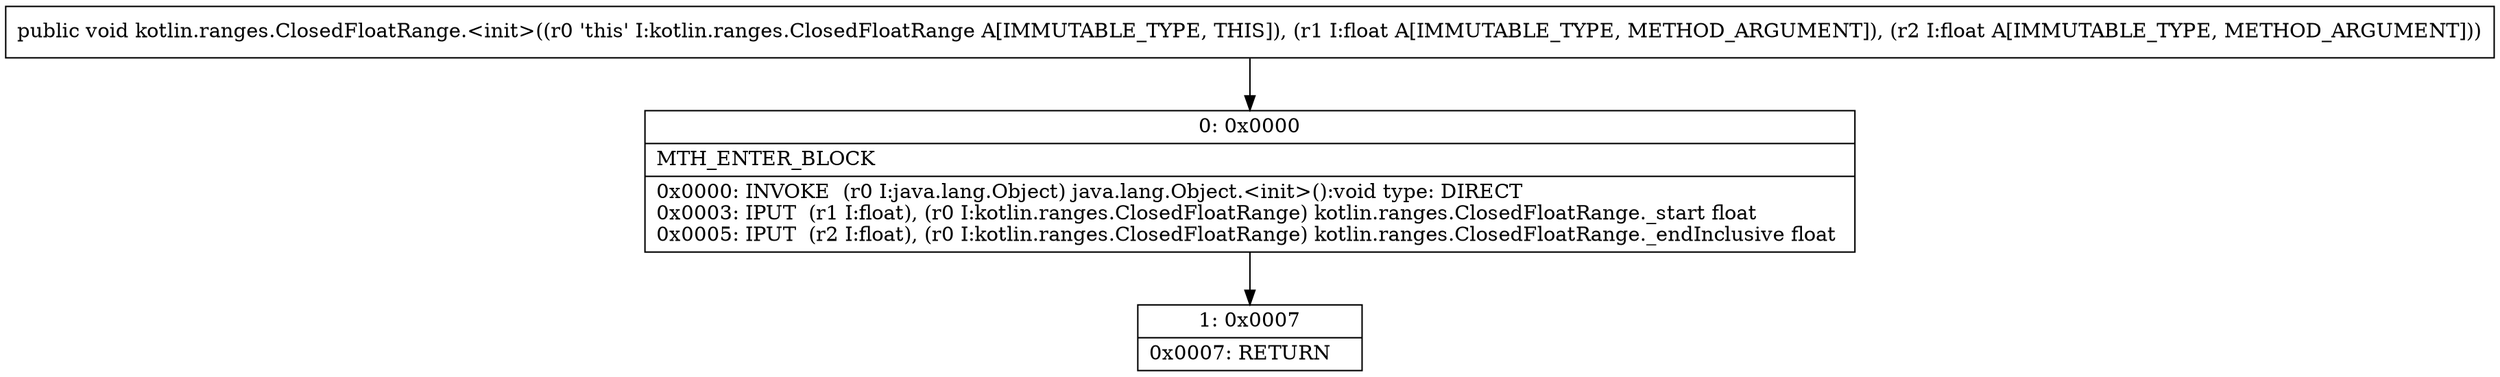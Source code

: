 digraph "CFG forkotlin.ranges.ClosedFloatRange.\<init\>(FF)V" {
Node_0 [shape=record,label="{0\:\ 0x0000|MTH_ENTER_BLOCK\l|0x0000: INVOKE  (r0 I:java.lang.Object) java.lang.Object.\<init\>():void type: DIRECT \l0x0003: IPUT  (r1 I:float), (r0 I:kotlin.ranges.ClosedFloatRange) kotlin.ranges.ClosedFloatRange._start float \l0x0005: IPUT  (r2 I:float), (r0 I:kotlin.ranges.ClosedFloatRange) kotlin.ranges.ClosedFloatRange._endInclusive float \l}"];
Node_1 [shape=record,label="{1\:\ 0x0007|0x0007: RETURN   \l}"];
MethodNode[shape=record,label="{public void kotlin.ranges.ClosedFloatRange.\<init\>((r0 'this' I:kotlin.ranges.ClosedFloatRange A[IMMUTABLE_TYPE, THIS]), (r1 I:float A[IMMUTABLE_TYPE, METHOD_ARGUMENT]), (r2 I:float A[IMMUTABLE_TYPE, METHOD_ARGUMENT])) }"];
MethodNode -> Node_0;
Node_0 -> Node_1;
}

